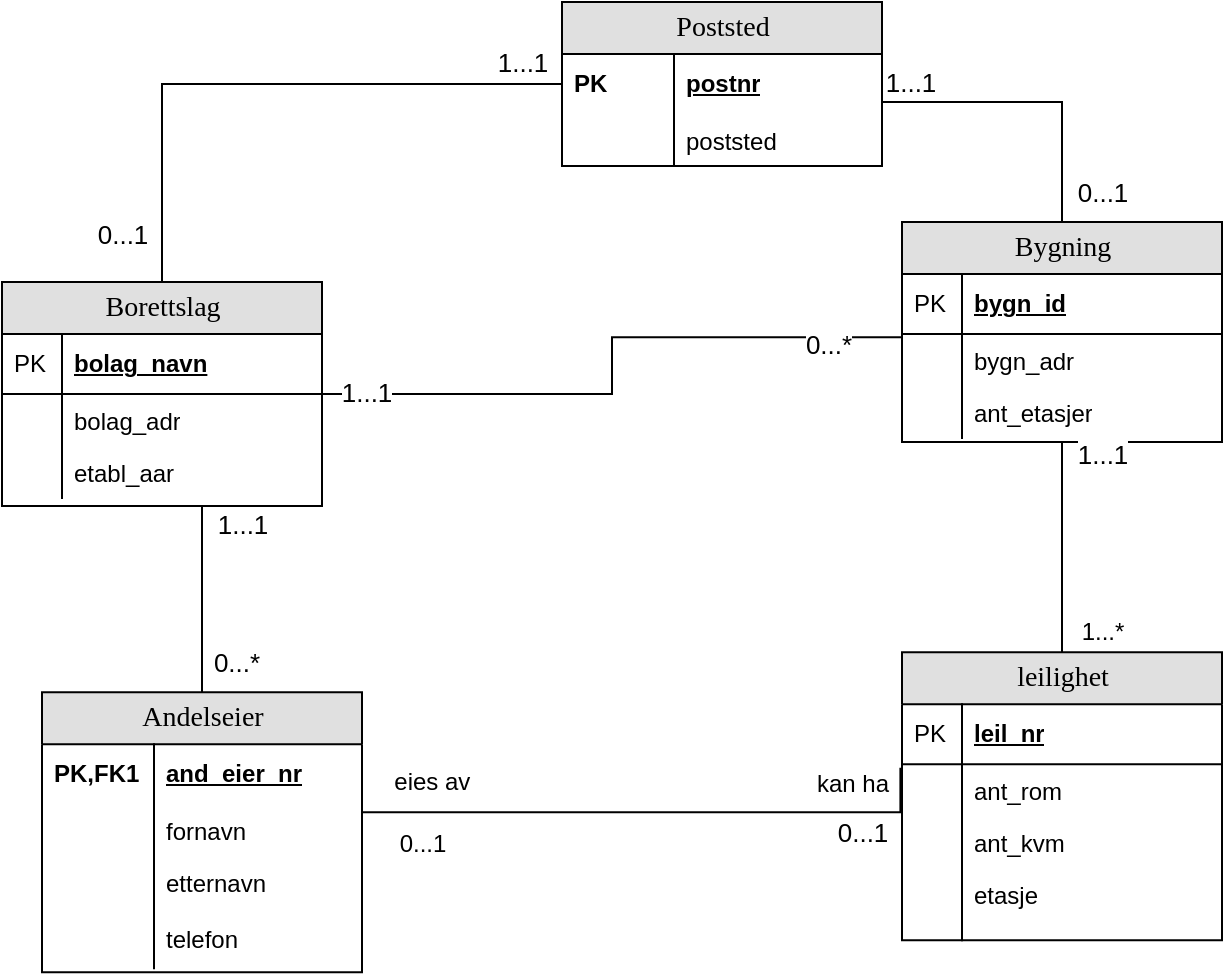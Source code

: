 <mxfile version="20.2.7" type="google"><diagram name="Page-1" id="e56a1550-8fbb-45ad-956c-1786394a9013"><mxGraphModel dx="1422" dy="754" grid="1" gridSize="10" guides="1" tooltips="1" connect="1" arrows="1" fold="1" page="1" pageScale="1" pageWidth="1100" pageHeight="850" background="none" math="0" shadow="0"><root><mxCell id="0"/><mxCell id="1" parent="0"/><mxCell id="2e49270ec7c68f3f-1" value="Poststed" style="swimlane;html=1;fontStyle=0;childLayout=stackLayout;horizontal=1;startSize=26;fillColor=#e0e0e0;horizontalStack=0;resizeParent=1;resizeLast=0;collapsible=1;marginBottom=0;swimlaneFillColor=#ffffff;align=center;rounded=0;shadow=0;comic=0;labelBackgroundColor=none;strokeWidth=1;fontFamily=Verdana;fontSize=14" parent="1" vertex="1"><mxGeometry x="280" width="160" height="82" as="geometry"/></mxCell><mxCell id="2e49270ec7c68f3f-2" value="postnr" style="shape=partialRectangle;top=0;left=0;right=0;bottom=0;html=1;align=left;verticalAlign=middle;fillColor=none;spacingLeft=60;spacingRight=4;whiteSpace=wrap;overflow=hidden;rotatable=0;points=[[0,0.5],[1,0.5]];portConstraint=eastwest;dropTarget=0;fontStyle=5;" parent="2e49270ec7c68f3f-1" vertex="1"><mxGeometry y="26" width="160" height="30" as="geometry"/></mxCell><mxCell id="2e49270ec7c68f3f-3" value="PK" style="shape=partialRectangle;fontStyle=1;top=0;left=0;bottom=0;html=1;fillColor=none;align=left;verticalAlign=middle;spacingLeft=4;spacingRight=4;whiteSpace=wrap;overflow=hidden;rotatable=0;points=[];portConstraint=eastwest;part=1;" parent="2e49270ec7c68f3f-2" vertex="1" connectable="0"><mxGeometry width="56" height="30" as="geometry"/></mxCell><mxCell id="2e49270ec7c68f3f-6" value="poststed" style="shape=partialRectangle;top=0;left=0;right=0;bottom=0;html=1;align=left;verticalAlign=top;fillColor=none;spacingLeft=60;spacingRight=4;whiteSpace=wrap;overflow=hidden;rotatable=0;points=[[0,0.5],[1,0.5]];portConstraint=eastwest;dropTarget=0;" parent="2e49270ec7c68f3f-1" vertex="1"><mxGeometry y="56" width="160" height="26" as="geometry"/></mxCell><mxCell id="2e49270ec7c68f3f-7" value="" style="shape=partialRectangle;top=0;left=0;bottom=0;html=1;fillColor=none;align=left;verticalAlign=top;spacingLeft=4;spacingRight=4;whiteSpace=wrap;overflow=hidden;rotatable=0;points=[];portConstraint=eastwest;part=1;" parent="2e49270ec7c68f3f-6" vertex="1" connectable="0"><mxGeometry width="56" height="26" as="geometry"/></mxCell><mxCell id="H6A-ae7_D2QxKwDr-Pdv-34" style="edgeStyle=orthogonalEdgeStyle;rounded=0;orthogonalLoop=1;jettySize=auto;html=1;entryX=1;entryY=0.8;entryDx=0;entryDy=0;entryPerimeter=0;fontSize=13;endArrow=none;endFill=0;" parent="1" source="2e49270ec7c68f3f-19" target="2e49270ec7c68f3f-2" edge="1"><mxGeometry relative="1" as="geometry"/></mxCell><mxCell id="H6A-ae7_D2QxKwDr-Pdv-40" value="0...1" style="edgeLabel;html=1;align=center;verticalAlign=middle;resizable=0;points=[];fontSize=13;" parent="H6A-ae7_D2QxKwDr-Pdv-34" vertex="1" connectable="0"><mxGeometry x="-0.793" y="-2" relative="1" as="geometry"><mxPoint x="18" as="offset"/></mxGeometry></mxCell><mxCell id="H6A-ae7_D2QxKwDr-Pdv-41" value="1...1" style="edgeLabel;html=1;align=center;verticalAlign=middle;resizable=0;points=[];fontSize=13;" parent="H6A-ae7_D2QxKwDr-Pdv-34" vertex="1" connectable="0"><mxGeometry x="0.816" relative="1" as="geometry"><mxPoint y="-10" as="offset"/></mxGeometry></mxCell><mxCell id="2e49270ec7c68f3f-19" value="Bygning" style="swimlane;html=1;fontStyle=0;childLayout=stackLayout;horizontal=1;startSize=26;fillColor=#e0e0e0;horizontalStack=0;resizeParent=1;resizeLast=0;collapsible=1;marginBottom=0;swimlaneFillColor=#ffffff;align=center;rounded=0;shadow=0;comic=0;labelBackgroundColor=none;strokeWidth=1;fontFamily=Verdana;fontSize=14" parent="1" vertex="1"><mxGeometry x="450" y="110" width="160" height="110" as="geometry"/></mxCell><mxCell id="2e49270ec7c68f3f-20" value="bygn_id" style="shape=partialRectangle;top=0;left=0;right=0;bottom=1;html=1;align=left;verticalAlign=middle;fillColor=none;spacingLeft=34;spacingRight=4;whiteSpace=wrap;overflow=hidden;rotatable=0;points=[[0,0.5],[1,0.5]];portConstraint=eastwest;dropTarget=0;fontStyle=5;" parent="2e49270ec7c68f3f-19" vertex="1"><mxGeometry y="26" width="160" height="30" as="geometry"/></mxCell><mxCell id="2e49270ec7c68f3f-21" value="PK" style="shape=partialRectangle;top=0;left=0;bottom=0;html=1;fillColor=none;align=left;verticalAlign=middle;spacingLeft=4;spacingRight=4;whiteSpace=wrap;overflow=hidden;rotatable=0;points=[];portConstraint=eastwest;part=1;" parent="2e49270ec7c68f3f-20" vertex="1" connectable="0"><mxGeometry width="30" height="30" as="geometry"/></mxCell><mxCell id="2e49270ec7c68f3f-22" value="bygn_adr" style="shape=partialRectangle;top=0;left=0;right=0;bottom=0;html=1;align=left;verticalAlign=top;fillColor=none;spacingLeft=34;spacingRight=4;whiteSpace=wrap;overflow=hidden;rotatable=0;points=[[0,0.5],[1,0.5]];portConstraint=eastwest;dropTarget=0;" parent="2e49270ec7c68f3f-19" vertex="1"><mxGeometry y="56" width="160" height="26" as="geometry"/></mxCell><mxCell id="2e49270ec7c68f3f-23" value="" style="shape=partialRectangle;top=0;left=0;bottom=0;html=1;fillColor=none;align=left;verticalAlign=top;spacingLeft=4;spacingRight=4;whiteSpace=wrap;overflow=hidden;rotatable=0;points=[];portConstraint=eastwest;part=1;" parent="2e49270ec7c68f3f-22" vertex="1" connectable="0"><mxGeometry width="30" height="26" as="geometry"/></mxCell><mxCell id="2e49270ec7c68f3f-24" value="ant_etasjer" style="shape=partialRectangle;top=0;left=0;right=0;bottom=0;html=1;align=left;verticalAlign=top;fillColor=none;spacingLeft=34;spacingRight=4;whiteSpace=wrap;overflow=hidden;rotatable=0;points=[[0,0.5],[1,0.5]];portConstraint=eastwest;dropTarget=0;" parent="2e49270ec7c68f3f-19" vertex="1"><mxGeometry y="82" width="160" height="26" as="geometry"/></mxCell><mxCell id="2e49270ec7c68f3f-25" value="" style="shape=partialRectangle;top=0;left=0;bottom=0;html=1;fillColor=none;align=left;verticalAlign=top;spacingLeft=4;spacingRight=4;whiteSpace=wrap;overflow=hidden;rotatable=0;points=[];portConstraint=eastwest;part=1;" parent="2e49270ec7c68f3f-24" vertex="1" connectable="0"><mxGeometry width="30" height="26" as="geometry"/></mxCell><mxCell id="H6A-ae7_D2QxKwDr-Pdv-15" style="edgeStyle=orthogonalEdgeStyle;rounded=0;orthogonalLoop=1;jettySize=auto;html=1;fontSize=17;endArrow=none;endFill=0;entryX=0.5;entryY=1;entryDx=0;entryDy=0;" parent="1" source="2e49270ec7c68f3f-30" target="2e49270ec7c68f3f-19" edge="1"><mxGeometry relative="1" as="geometry"><mxPoint x="540" y="320" as="targetPoint"/></mxGeometry></mxCell><mxCell id="H6A-ae7_D2QxKwDr-Pdv-21" value="1...*" style="edgeLabel;html=1;align=center;verticalAlign=middle;resizable=0;points=[];fontSize=12;" parent="H6A-ae7_D2QxKwDr-Pdv-15" vertex="1" connectable="0"><mxGeometry x="-0.81" relative="1" as="geometry"><mxPoint x="20" as="offset"/></mxGeometry></mxCell><mxCell id="H6A-ae7_D2QxKwDr-Pdv-30" value="1...1" style="edgeLabel;html=1;align=center;verticalAlign=middle;resizable=0;points=[];fontSize=13;" parent="H6A-ae7_D2QxKwDr-Pdv-15" vertex="1" connectable="0"><mxGeometry x="0.878" relative="1" as="geometry"><mxPoint x="20" as="offset"/></mxGeometry></mxCell><mxCell id="2e49270ec7c68f3f-30" value="leilighet" style="swimlane;html=1;fontStyle=0;childLayout=stackLayout;horizontal=1;startSize=26;fillColor=#e0e0e0;horizontalStack=0;resizeParent=1;resizeLast=0;collapsible=1;marginBottom=0;swimlaneFillColor=#ffffff;align=center;rounded=0;shadow=0;comic=0;labelBackgroundColor=none;strokeWidth=1;fontFamily=Verdana;fontSize=14" parent="1" vertex="1"><mxGeometry x="450" y="325.17" width="160" height="144" as="geometry"/></mxCell><mxCell id="2e49270ec7c68f3f-31" value="leil_nr" style="shape=partialRectangle;top=0;left=0;right=0;bottom=1;html=1;align=left;verticalAlign=middle;fillColor=none;spacingLeft=34;spacingRight=4;whiteSpace=wrap;overflow=hidden;rotatable=0;points=[[0,0.5],[1,0.5]];portConstraint=eastwest;dropTarget=0;fontStyle=5;" parent="2e49270ec7c68f3f-30" vertex="1"><mxGeometry y="26" width="160" height="30" as="geometry"/></mxCell><mxCell id="2e49270ec7c68f3f-32" value="PK" style="shape=partialRectangle;top=0;left=0;bottom=0;html=1;fillColor=none;align=left;verticalAlign=middle;spacingLeft=4;spacingRight=4;whiteSpace=wrap;overflow=hidden;rotatable=0;points=[];portConstraint=eastwest;part=1;" parent="2e49270ec7c68f3f-31" vertex="1" connectable="0"><mxGeometry width="30" height="30" as="geometry"/></mxCell><mxCell id="2e49270ec7c68f3f-33" value="ant_rom" style="shape=partialRectangle;top=0;left=0;right=0;bottom=0;html=1;align=left;verticalAlign=top;fillColor=none;spacingLeft=34;spacingRight=4;whiteSpace=wrap;overflow=hidden;rotatable=0;points=[[0,0.5],[1,0.5]];portConstraint=eastwest;dropTarget=0;" parent="2e49270ec7c68f3f-30" vertex="1"><mxGeometry y="56" width="160" height="26" as="geometry"/></mxCell><mxCell id="2e49270ec7c68f3f-34" value="" style="shape=partialRectangle;top=0;left=0;bottom=0;html=1;fillColor=none;align=left;verticalAlign=top;spacingLeft=4;spacingRight=4;whiteSpace=wrap;overflow=hidden;rotatable=0;points=[];portConstraint=eastwest;part=1;" parent="2e49270ec7c68f3f-33" vertex="1" connectable="0"><mxGeometry width="30" height="26" as="geometry"/></mxCell><mxCell id="2e49270ec7c68f3f-35" value="ant_kvm" style="shape=partialRectangle;top=0;left=0;right=0;bottom=0;html=1;align=left;verticalAlign=top;fillColor=none;spacingLeft=34;spacingRight=4;whiteSpace=wrap;overflow=hidden;rotatable=0;points=[[0,0.5],[1,0.5]];portConstraint=eastwest;dropTarget=0;" parent="2e49270ec7c68f3f-30" vertex="1"><mxGeometry y="82" width="160" height="26" as="geometry"/></mxCell><mxCell id="2e49270ec7c68f3f-36" value="" style="shape=partialRectangle;top=0;left=0;bottom=0;html=1;fillColor=none;align=left;verticalAlign=top;spacingLeft=4;spacingRight=4;whiteSpace=wrap;overflow=hidden;rotatable=0;points=[];portConstraint=eastwest;part=1;" parent="2e49270ec7c68f3f-35" vertex="1" connectable="0"><mxGeometry width="30" height="26" as="geometry"/></mxCell><mxCell id="2e49270ec7c68f3f-37" value="etasje" style="shape=partialRectangle;top=0;left=0;right=0;bottom=0;html=1;align=left;verticalAlign=top;fillColor=none;spacingLeft=34;spacingRight=4;whiteSpace=wrap;overflow=hidden;rotatable=0;points=[[0,0.5],[1,0.5]];portConstraint=eastwest;dropTarget=0;" parent="2e49270ec7c68f3f-30" vertex="1"><mxGeometry y="108" width="160" height="26" as="geometry"/></mxCell><mxCell id="2e49270ec7c68f3f-38" value="" style="shape=partialRectangle;top=0;left=0;bottom=0;html=1;fillColor=none;align=left;verticalAlign=top;spacingLeft=4;spacingRight=4;whiteSpace=wrap;overflow=hidden;rotatable=0;points=[];portConstraint=eastwest;part=1;" parent="2e49270ec7c68f3f-37" vertex="1" connectable="0"><mxGeometry width="30" height="26" as="geometry"/></mxCell><mxCell id="2e49270ec7c68f3f-39" value="" style="shape=partialRectangle;top=0;left=0;right=0;bottom=0;html=1;align=left;verticalAlign=top;fillColor=none;spacingLeft=34;spacingRight=4;whiteSpace=wrap;overflow=hidden;rotatable=0;points=[[0,0.5],[1,0.5]];portConstraint=eastwest;dropTarget=0;" parent="2e49270ec7c68f3f-30" vertex="1"><mxGeometry y="134" width="160" height="10" as="geometry"/></mxCell><mxCell id="2e49270ec7c68f3f-40" value="" style="shape=partialRectangle;top=0;left=0;bottom=0;html=1;fillColor=none;align=left;verticalAlign=top;spacingLeft=4;spacingRight=4;whiteSpace=wrap;overflow=hidden;rotatable=0;points=[];portConstraint=eastwest;part=1;" parent="2e49270ec7c68f3f-39" vertex="1" connectable="0"><mxGeometry width="30" height="10" as="geometry"/></mxCell><mxCell id="H6A-ae7_D2QxKwDr-Pdv-14" style="edgeStyle=orthogonalEdgeStyle;rounded=0;orthogonalLoop=1;jettySize=auto;html=1;entryX=-0.005;entryY=0.064;entryDx=0;entryDy=0;fontSize=14;endArrow=none;endFill=0;entryPerimeter=0;" parent="1" source="2e49270ec7c68f3f-48" target="2e49270ec7c68f3f-33" edge="1"><mxGeometry relative="1" as="geometry"><Array as="points"><mxPoint x="449" y="405.17"/></Array></mxGeometry></mxCell><mxCell id="H6A-ae7_D2QxKwDr-Pdv-16" value="&amp;nbsp;eies av" style="edgeLabel;html=1;align=center;verticalAlign=middle;resizable=0;points=[];fontSize=12;" parent="H6A-ae7_D2QxKwDr-Pdv-14" vertex="1" connectable="0"><mxGeometry x="-0.841" y="-1" relative="1" as="geometry"><mxPoint x="10" y="-16" as="offset"/></mxGeometry></mxCell><mxCell id="H6A-ae7_D2QxKwDr-Pdv-18" value="0...1" style="edgeLabel;html=1;align=center;verticalAlign=middle;resizable=0;points=[];fontSize=12;" parent="H6A-ae7_D2QxKwDr-Pdv-14" vertex="1" connectable="0"><mxGeometry x="-0.798" relative="1" as="geometry"><mxPoint y="16" as="offset"/></mxGeometry></mxCell><mxCell id="H6A-ae7_D2QxKwDr-Pdv-19" value="kan ha" style="edgeLabel;html=1;align=center;verticalAlign=middle;resizable=0;points=[];fontSize=12;" parent="H6A-ae7_D2QxKwDr-Pdv-14" vertex="1" connectable="0"><mxGeometry x="0.682" relative="1" as="geometry"><mxPoint y="-14" as="offset"/></mxGeometry></mxCell><mxCell id="H6A-ae7_D2QxKwDr-Pdv-29" value="0...1" style="edgeLabel;html=1;align=center;verticalAlign=middle;resizable=0;points=[];fontSize=13;" parent="H6A-ae7_D2QxKwDr-Pdv-14" vertex="1" connectable="0"><mxGeometry x="0.713" y="-1" relative="1" as="geometry"><mxPoint y="9" as="offset"/></mxGeometry></mxCell><mxCell id="2e49270ec7c68f3f-48" value="Andelseier" style="swimlane;html=1;fontStyle=0;childLayout=stackLayout;horizontal=1;startSize=26;fillColor=#e0e0e0;horizontalStack=0;resizeParent=1;resizeLast=0;collapsible=1;marginBottom=0;swimlaneFillColor=#ffffff;align=center;rounded=0;shadow=0;comic=0;labelBackgroundColor=none;strokeWidth=1;fontFamily=Verdana;fontSize=14" parent="1" vertex="1"><mxGeometry x="20" y="345.17" width="160" height="140" as="geometry"/></mxCell><mxCell id="2e49270ec7c68f3f-49" value="and_eier_nr" style="shape=partialRectangle;top=0;left=0;right=0;bottom=0;html=1;align=left;verticalAlign=middle;fillColor=none;spacingLeft=60;spacingRight=4;whiteSpace=wrap;overflow=hidden;rotatable=0;points=[[0,0.5],[1,0.5]];portConstraint=eastwest;dropTarget=0;fontStyle=5;" parent="2e49270ec7c68f3f-48" vertex="1"><mxGeometry y="26" width="160" height="30" as="geometry"/></mxCell><mxCell id="2e49270ec7c68f3f-50" value="PK,FK1" style="shape=partialRectangle;fontStyle=1;top=0;left=0;bottom=0;html=1;fillColor=none;align=left;verticalAlign=middle;spacingLeft=4;spacingRight=4;whiteSpace=wrap;overflow=hidden;rotatable=0;points=[];portConstraint=eastwest;part=1;" parent="2e49270ec7c68f3f-49" vertex="1" connectable="0"><mxGeometry width="56" height="30" as="geometry"/></mxCell><mxCell id="2e49270ec7c68f3f-53" value="fornavn" style="shape=partialRectangle;top=0;left=0;right=0;bottom=0;html=1;align=left;verticalAlign=top;fillColor=none;spacingLeft=60;spacingRight=4;whiteSpace=wrap;overflow=hidden;rotatable=0;points=[[0,0.5],[1,0.5]];portConstraint=eastwest;dropTarget=0;" parent="2e49270ec7c68f3f-48" vertex="1"><mxGeometry y="56" width="160" height="26" as="geometry"/></mxCell><mxCell id="2e49270ec7c68f3f-54" value="" style="shape=partialRectangle;top=0;left=0;bottom=0;html=1;fillColor=none;align=left;verticalAlign=top;spacingLeft=4;spacingRight=4;whiteSpace=wrap;overflow=hidden;rotatable=0;points=[];portConstraint=eastwest;part=1;" parent="2e49270ec7c68f3f-53" vertex="1" connectable="0"><mxGeometry width="56" height="26" as="geometry"/></mxCell><mxCell id="H6A-ae7_D2QxKwDr-Pdv-1" value="etternavn" style="shape=partialRectangle;top=0;left=0;right=0;bottom=0;html=1;align=left;verticalAlign=top;fillColor=none;spacingLeft=60;spacingRight=4;whiteSpace=wrap;overflow=hidden;rotatable=0;points=[[0,0.5],[1,0.5]];portConstraint=eastwest;dropTarget=0;" parent="2e49270ec7c68f3f-48" vertex="1"><mxGeometry y="82" width="160" height="28" as="geometry"/></mxCell><mxCell id="H6A-ae7_D2QxKwDr-Pdv-2" value="" style="shape=partialRectangle;top=0;left=0;bottom=0;html=1;fillColor=none;align=left;verticalAlign=top;spacingLeft=4;spacingRight=4;whiteSpace=wrap;overflow=hidden;rotatable=0;points=[];portConstraint=eastwest;part=1;" parent="H6A-ae7_D2QxKwDr-Pdv-1" vertex="1" connectable="0"><mxGeometry width="56" height="28" as="geometry"/></mxCell><mxCell id="H6A-ae7_D2QxKwDr-Pdv-3" value="telefon" style="shape=partialRectangle;top=0;left=0;right=0;bottom=0;html=1;align=left;verticalAlign=top;fillColor=none;spacingLeft=60;spacingRight=4;whiteSpace=wrap;overflow=hidden;rotatable=0;points=[[0,0.5],[1,0.5]];portConstraint=eastwest;dropTarget=0;" parent="2e49270ec7c68f3f-48" vertex="1"><mxGeometry y="110" width="160" height="28" as="geometry"/></mxCell><mxCell id="H6A-ae7_D2QxKwDr-Pdv-4" value="" style="shape=partialRectangle;top=0;left=0;bottom=0;html=1;fillColor=none;align=left;verticalAlign=top;spacingLeft=4;spacingRight=4;whiteSpace=wrap;overflow=hidden;rotatable=0;points=[];portConstraint=eastwest;part=1;" parent="H6A-ae7_D2QxKwDr-Pdv-3" vertex="1" connectable="0"><mxGeometry width="56" height="28" as="geometry"/></mxCell><mxCell id="H6A-ae7_D2QxKwDr-Pdv-13" value="1...1" style="edgeStyle=orthogonalEdgeStyle;rounded=0;orthogonalLoop=1;jettySize=auto;html=1;endArrow=none;endFill=0;fontSize=13;entryX=0.5;entryY=0;entryDx=0;entryDy=0;" parent="1" source="2e49270ec7c68f3f-80" target="2e49270ec7c68f3f-48" edge="1"><mxGeometry x="-0.822" y="20" relative="1" as="geometry"><mxPoint x="80" y="461" as="targetPoint"/><Array as="points"><mxPoint x="100" y="260"/><mxPoint x="100" y="260"/></Array><mxPoint as="offset"/></mxGeometry></mxCell><mxCell id="H6A-ae7_D2QxKwDr-Pdv-27" value="0...*" style="edgeLabel;html=1;align=center;verticalAlign=middle;resizable=0;points=[];fontSize=13;" parent="H6A-ae7_D2QxKwDr-Pdv-13" vertex="1" connectable="0"><mxGeometry x="0.675" y="3" relative="1" as="geometry"><mxPoint x="14" as="offset"/></mxGeometry></mxCell><mxCell id="H6A-ae7_D2QxKwDr-Pdv-32" style="edgeStyle=orthogonalEdgeStyle;rounded=0;orthogonalLoop=1;jettySize=auto;html=1;entryX=-0.002;entryY=0.061;entryDx=0;entryDy=0;entryPerimeter=0;fontSize=13;endArrow=none;endFill=0;" parent="1" source="2e49270ec7c68f3f-80" target="2e49270ec7c68f3f-22" edge="1"><mxGeometry relative="1" as="geometry"/></mxCell><mxCell id="H6A-ae7_D2QxKwDr-Pdv-37" value="1...1" style="edgeLabel;html=1;align=center;verticalAlign=middle;resizable=0;points=[];fontSize=13;" parent="H6A-ae7_D2QxKwDr-Pdv-32" vertex="1" connectable="0"><mxGeometry x="-0.865" y="1" relative="1" as="geometry"><mxPoint as="offset"/></mxGeometry></mxCell><mxCell id="H6A-ae7_D2QxKwDr-Pdv-38" value="0...*" style="edgeLabel;html=1;align=center;verticalAlign=middle;resizable=0;points=[];fontSize=13;" parent="H6A-ae7_D2QxKwDr-Pdv-32" vertex="1" connectable="0"><mxGeometry x="0.766" y="-3" relative="1" as="geometry"><mxPoint as="offset"/></mxGeometry></mxCell><mxCell id="H6A-ae7_D2QxKwDr-Pdv-33" style="edgeStyle=orthogonalEdgeStyle;rounded=0;orthogonalLoop=1;jettySize=auto;html=1;entryX=0;entryY=0.5;entryDx=0;entryDy=0;fontSize=13;endArrow=none;endFill=0;" parent="1" source="2e49270ec7c68f3f-80" target="2e49270ec7c68f3f-2" edge="1"><mxGeometry relative="1" as="geometry"/></mxCell><mxCell id="H6A-ae7_D2QxKwDr-Pdv-35" value="1...1&lt;br&gt;" style="edgeLabel;html=1;align=center;verticalAlign=middle;resizable=0;points=[];fontSize=13;" parent="H6A-ae7_D2QxKwDr-Pdv-33" vertex="1" connectable="0"><mxGeometry x="0.889" y="-1" relative="1" as="geometry"><mxPoint x="-4" y="-12" as="offset"/></mxGeometry></mxCell><mxCell id="H6A-ae7_D2QxKwDr-Pdv-36" value="0...1" style="edgeLabel;html=1;align=center;verticalAlign=middle;resizable=0;points=[];fontSize=13;" parent="H6A-ae7_D2QxKwDr-Pdv-33" vertex="1" connectable="0"><mxGeometry x="-0.839" y="1" relative="1" as="geometry"><mxPoint x="-19" as="offset"/></mxGeometry></mxCell><mxCell id="2e49270ec7c68f3f-80" value="Borettslag" style="swimlane;html=1;fontStyle=0;childLayout=stackLayout;horizontal=1;startSize=26;fillColor=#e0e0e0;horizontalStack=0;resizeParent=1;resizeLast=0;collapsible=1;marginBottom=0;swimlaneFillColor=#ffffff;align=center;rounded=0;shadow=0;comic=0;labelBackgroundColor=none;strokeWidth=1;fontFamily=Verdana;fontSize=14" parent="1" vertex="1"><mxGeometry y="140" width="160" height="112" as="geometry"/></mxCell><mxCell id="2e49270ec7c68f3f-81" value="bolag_navn" style="shape=partialRectangle;top=0;left=0;right=0;bottom=1;html=1;align=left;verticalAlign=middle;fillColor=none;spacingLeft=34;spacingRight=4;whiteSpace=wrap;overflow=hidden;rotatable=0;points=[[0,0.5],[1,0.5]];portConstraint=eastwest;dropTarget=0;fontStyle=5;" parent="2e49270ec7c68f3f-80" vertex="1"><mxGeometry y="26" width="160" height="30" as="geometry"/></mxCell><mxCell id="2e49270ec7c68f3f-82" value="PK" style="shape=partialRectangle;top=0;left=0;bottom=0;html=1;fillColor=none;align=left;verticalAlign=middle;spacingLeft=4;spacingRight=4;whiteSpace=wrap;overflow=hidden;rotatable=0;points=[];portConstraint=eastwest;part=1;" parent="2e49270ec7c68f3f-81" vertex="1" connectable="0"><mxGeometry width="30" height="30" as="geometry"/></mxCell><mxCell id="2e49270ec7c68f3f-83" value="bolag_adr" style="shape=partialRectangle;top=0;left=0;right=0;bottom=0;html=1;align=left;verticalAlign=top;fillColor=none;spacingLeft=34;spacingRight=4;whiteSpace=wrap;overflow=hidden;rotatable=0;points=[[0,0.5],[1,0.5]];portConstraint=eastwest;dropTarget=0;" parent="2e49270ec7c68f3f-80" vertex="1"><mxGeometry y="56" width="160" height="26" as="geometry"/></mxCell><mxCell id="2e49270ec7c68f3f-84" value="" style="shape=partialRectangle;top=0;left=0;bottom=0;html=1;fillColor=none;align=left;verticalAlign=top;spacingLeft=4;spacingRight=4;whiteSpace=wrap;overflow=hidden;rotatable=0;points=[];portConstraint=eastwest;part=1;" parent="2e49270ec7c68f3f-83" vertex="1" connectable="0"><mxGeometry width="30" height="26" as="geometry"/></mxCell><mxCell id="2e49270ec7c68f3f-85" value="etabl_aar" style="shape=partialRectangle;top=0;left=0;right=0;bottom=0;html=1;align=left;verticalAlign=top;fillColor=none;spacingLeft=34;spacingRight=4;whiteSpace=wrap;overflow=hidden;rotatable=0;points=[[0,0.5],[1,0.5]];portConstraint=eastwest;dropTarget=0;" parent="2e49270ec7c68f3f-80" vertex="1"><mxGeometry y="82" width="160" height="26" as="geometry"/></mxCell><mxCell id="2e49270ec7c68f3f-86" value="" style="shape=partialRectangle;top=0;left=0;bottom=0;html=1;fillColor=none;align=left;verticalAlign=top;spacingLeft=4;spacingRight=4;whiteSpace=wrap;overflow=hidden;rotatable=0;points=[];portConstraint=eastwest;part=1;" parent="2e49270ec7c68f3f-85" vertex="1" connectable="0"><mxGeometry width="30" height="26" as="geometry"/></mxCell></root></mxGraphModel></diagram></mxfile>